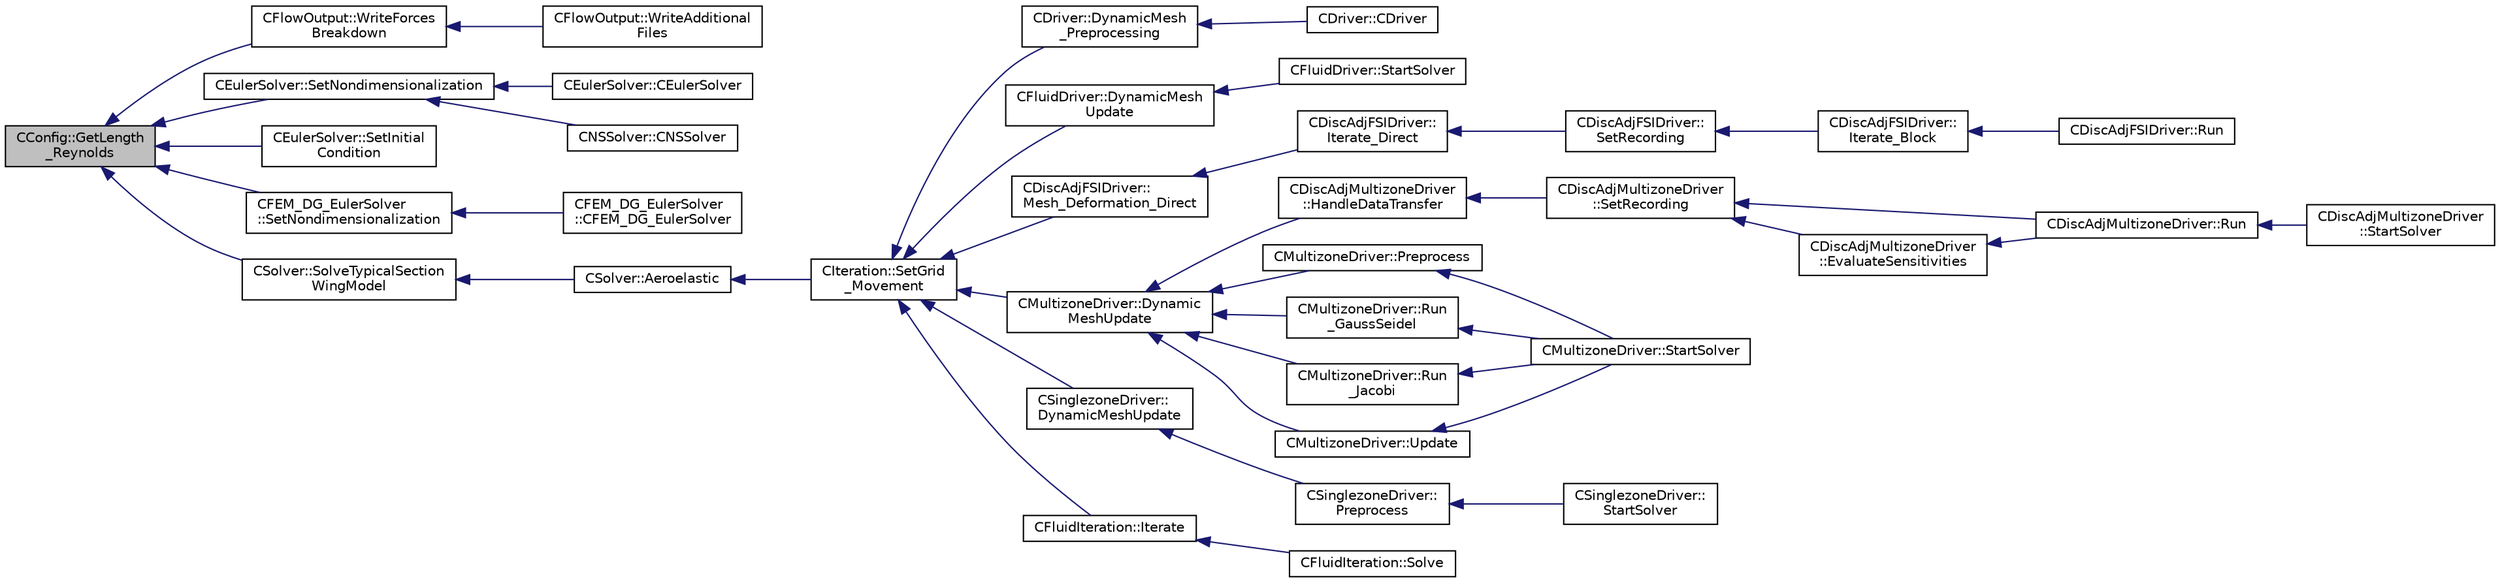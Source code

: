 digraph "CConfig::GetLength_Reynolds"
{
  edge [fontname="Helvetica",fontsize="10",labelfontname="Helvetica",labelfontsize="10"];
  node [fontname="Helvetica",fontsize="10",shape=record];
  rankdir="LR";
  Node6125 [label="CConfig::GetLength\l_Reynolds",height=0.2,width=0.4,color="black", fillcolor="grey75", style="filled", fontcolor="black"];
  Node6125 -> Node6126 [dir="back",color="midnightblue",fontsize="10",style="solid",fontname="Helvetica"];
  Node6126 [label="CFlowOutput::WriteForces\lBreakdown",height=0.2,width=0.4,color="black", fillcolor="white", style="filled",URL="$class_c_flow_output.html#afacedef2006aa6fcf8c9a312b5f4430c",tooltip="Write the forces breakdown file. "];
  Node6126 -> Node6127 [dir="back",color="midnightblue",fontsize="10",style="solid",fontname="Helvetica"];
  Node6127 [label="CFlowOutput::WriteAdditional\lFiles",height=0.2,width=0.4,color="black", fillcolor="white", style="filled",URL="$class_c_flow_output.html#aaac3fb7b2575967b157c306065ab1ea8",tooltip="Write any additional files defined for the current solver. "];
  Node6125 -> Node6128 [dir="back",color="midnightblue",fontsize="10",style="solid",fontname="Helvetica"];
  Node6128 [label="CEulerSolver::SetNondimensionalization",height=0.2,width=0.4,color="black", fillcolor="white", style="filled",URL="$class_c_euler_solver.html#a1c633d6e77fefb2e76308e2ba0af0c2c",tooltip="Set the solver nondimensionalization. "];
  Node6128 -> Node6129 [dir="back",color="midnightblue",fontsize="10",style="solid",fontname="Helvetica"];
  Node6129 [label="CEulerSolver::CEulerSolver",height=0.2,width=0.4,color="black", fillcolor="white", style="filled",URL="$class_c_euler_solver.html#ae1e74218b4e943111b100d7ddcbd4db9"];
  Node6128 -> Node6130 [dir="back",color="midnightblue",fontsize="10",style="solid",fontname="Helvetica"];
  Node6130 [label="CNSSolver::CNSSolver",height=0.2,width=0.4,color="black", fillcolor="white", style="filled",URL="$class_c_n_s_solver.html#a2a8ad49c42b4546696e631cf44b7788b"];
  Node6125 -> Node6131 [dir="back",color="midnightblue",fontsize="10",style="solid",fontname="Helvetica"];
  Node6131 [label="CEulerSolver::SetInitial\lCondition",height=0.2,width=0.4,color="black", fillcolor="white", style="filled",URL="$class_c_euler_solver.html#acd432e102632a115b8a1821f58b21340",tooltip="Set the initial condition for the Euler Equations. "];
  Node6125 -> Node6132 [dir="back",color="midnightblue",fontsize="10",style="solid",fontname="Helvetica"];
  Node6132 [label="CFEM_DG_EulerSolver\l::SetNondimensionalization",height=0.2,width=0.4,color="black", fillcolor="white", style="filled",URL="$class_c_f_e_m___d_g___euler_solver.html#a31316dc2fe564329d9bb372961b10a3a",tooltip="Set the fluid solver nondimensionalization. "];
  Node6132 -> Node6133 [dir="back",color="midnightblue",fontsize="10",style="solid",fontname="Helvetica"];
  Node6133 [label="CFEM_DG_EulerSolver\l::CFEM_DG_EulerSolver",height=0.2,width=0.4,color="black", fillcolor="white", style="filled",URL="$class_c_f_e_m___d_g___euler_solver.html#a70d30ef9e7cd7620d54ec73f4b1ed28c"];
  Node6125 -> Node6134 [dir="back",color="midnightblue",fontsize="10",style="solid",fontname="Helvetica"];
  Node6134 [label="CSolver::SolveTypicalSection\lWingModel",height=0.2,width=0.4,color="black", fillcolor="white", style="filled",URL="$class_c_solver.html#a13c86d41e468e5d7b9c7a21ab2008e19",tooltip="Solve the typical section wing model. "];
  Node6134 -> Node6135 [dir="back",color="midnightblue",fontsize="10",style="solid",fontname="Helvetica"];
  Node6135 [label="CSolver::Aeroelastic",height=0.2,width=0.4,color="black", fillcolor="white", style="filled",URL="$class_c_solver.html#af130046f03f282501efef2c117af6ced",tooltip="Prepares and solves the aeroelastic equations. "];
  Node6135 -> Node6136 [dir="back",color="midnightblue",fontsize="10",style="solid",fontname="Helvetica"];
  Node6136 [label="CIteration::SetGrid\l_Movement",height=0.2,width=0.4,color="black", fillcolor="white", style="filled",URL="$class_c_iteration.html#a7b36785762f6b0c214569b185b858b6c",tooltip="Updates the positions and grid velocities for dynamic meshes between physical time steps..."];
  Node6136 -> Node6137 [dir="back",color="midnightblue",fontsize="10",style="solid",fontname="Helvetica"];
  Node6137 [label="CDriver::DynamicMesh\l_Preprocessing",height=0.2,width=0.4,color="black", fillcolor="white", style="filled",URL="$class_c_driver.html#af585d91d9c08dbddcc2b3e67dd5f5af9",tooltip="GridMovement_Preprocessing. "];
  Node6137 -> Node6138 [dir="back",color="midnightblue",fontsize="10",style="solid",fontname="Helvetica"];
  Node6138 [label="CDriver::CDriver",height=0.2,width=0.4,color="black", fillcolor="white", style="filled",URL="$class_c_driver.html#a3fca4a013a6efa9bbb38fe78a86b5f3d",tooltip="Constructor of the class. "];
  Node6136 -> Node6139 [dir="back",color="midnightblue",fontsize="10",style="solid",fontname="Helvetica"];
  Node6139 [label="CFluidDriver::DynamicMesh\lUpdate",height=0.2,width=0.4,color="black", fillcolor="white", style="filled",URL="$class_c_fluid_driver.html#a4eee67049f34a1875a42afa470e9f828",tooltip="Perform a dynamic mesh deformation, included grid velocity computation and the update of the multigri..."];
  Node6139 -> Node6140 [dir="back",color="midnightblue",fontsize="10",style="solid",fontname="Helvetica"];
  Node6140 [label="CFluidDriver::StartSolver",height=0.2,width=0.4,color="black", fillcolor="white", style="filled",URL="$class_c_fluid_driver.html#a1c122d5a4b5f562f69a84aef2b8bd6d5",tooltip="Launch the computation for all zones and all physics. "];
  Node6136 -> Node6141 [dir="back",color="midnightblue",fontsize="10",style="solid",fontname="Helvetica"];
  Node6141 [label="CDiscAdjFSIDriver::\lMesh_Deformation_Direct",height=0.2,width=0.4,color="black", fillcolor="white", style="filled",URL="$class_c_disc_adj_f_s_i_driver.html#ad683500d6b3773af342165b1b18f5c59",tooltip="Run a direct mesh deformation. "];
  Node6141 -> Node6142 [dir="back",color="midnightblue",fontsize="10",style="solid",fontname="Helvetica"];
  Node6142 [label="CDiscAdjFSIDriver::\lIterate_Direct",height=0.2,width=0.4,color="black", fillcolor="white", style="filled",URL="$class_c_disc_adj_f_s_i_driver.html#acd9e7f14d860522e48ba2b6db34efd49",tooltip="Iterate the direct solver for recording. "];
  Node6142 -> Node6143 [dir="back",color="midnightblue",fontsize="10",style="solid",fontname="Helvetica"];
  Node6143 [label="CDiscAdjFSIDriver::\lSetRecording",height=0.2,width=0.4,color="black", fillcolor="white", style="filled",URL="$class_c_disc_adj_f_s_i_driver.html#ab07394a77802e469a321ccd1b10cb988",tooltip="Set the recording for a Discrete Adjoint iteration for the FSI problem. "];
  Node6143 -> Node6144 [dir="back",color="midnightblue",fontsize="10",style="solid",fontname="Helvetica"];
  Node6144 [label="CDiscAdjFSIDriver::\lIterate_Block",height=0.2,width=0.4,color="black", fillcolor="white", style="filled",URL="$class_c_disc_adj_f_s_i_driver.html#a84949f139fa795b7d34d6ff77e82eb5c",tooltip="Iterate a certain block for adjoint FSI - may be the whole set of variables or independent and subite..."];
  Node6144 -> Node6145 [dir="back",color="midnightblue",fontsize="10",style="solid",fontname="Helvetica"];
  Node6145 [label="CDiscAdjFSIDriver::Run",height=0.2,width=0.4,color="black", fillcolor="white", style="filled",URL="$class_c_disc_adj_f_s_i_driver.html#a2e965d6e9c4dcfc296077cae225cab21",tooltip="Run a Discrete Adjoint iteration for the FSI problem. "];
  Node6136 -> Node6146 [dir="back",color="midnightblue",fontsize="10",style="solid",fontname="Helvetica"];
  Node6146 [label="CMultizoneDriver::Dynamic\lMeshUpdate",height=0.2,width=0.4,color="black", fillcolor="white", style="filled",URL="$class_c_multizone_driver.html#ad28a95a48e9750237a5e2b1bf2c4aac9",tooltip="Perform a dynamic mesh deformation, included grid velocity computation and the update of the multigri..."];
  Node6146 -> Node6147 [dir="back",color="midnightblue",fontsize="10",style="solid",fontname="Helvetica"];
  Node6147 [label="CDiscAdjMultizoneDriver\l::HandleDataTransfer",height=0.2,width=0.4,color="black", fillcolor="white", style="filled",URL="$class_c_disc_adj_multizone_driver.html#ab33de05a7a1f77dcf60014a4a35dd4f1",tooltip="Transfer data between zones and update grids when required. "];
  Node6147 -> Node6148 [dir="back",color="midnightblue",fontsize="10",style="solid",fontname="Helvetica"];
  Node6148 [label="CDiscAdjMultizoneDriver\l::SetRecording",height=0.2,width=0.4,color="black", fillcolor="white", style="filled",URL="$class_c_disc_adj_multizone_driver.html#a441f8669a04147aacab7df463e1dd021",tooltip="Record one iteration of the primal problem within each zone. "];
  Node6148 -> Node6149 [dir="back",color="midnightblue",fontsize="10",style="solid",fontname="Helvetica"];
  Node6149 [label="CDiscAdjMultizoneDriver::Run",height=0.2,width=0.4,color="black", fillcolor="white", style="filled",URL="$class_c_disc_adj_multizone_driver.html#af996aecdb6d20aa4fc81c9b67295abf5",tooltip="[Overload] Run an discrete adjoint update of all solvers within multiple zones. "];
  Node6149 -> Node6150 [dir="back",color="midnightblue",fontsize="10",style="solid",fontname="Helvetica"];
  Node6150 [label="CDiscAdjMultizoneDriver\l::StartSolver",height=0.2,width=0.4,color="black", fillcolor="white", style="filled",URL="$class_c_disc_adj_multizone_driver.html#a75de0a1a482ceeed4301a384f1515092",tooltip="[Overload] Launch the computation for discrete adjoint multizone problems. "];
  Node6148 -> Node6151 [dir="back",color="midnightblue",fontsize="10",style="solid",fontname="Helvetica"];
  Node6151 [label="CDiscAdjMultizoneDriver\l::EvaluateSensitivities",height=0.2,width=0.4,color="black", fillcolor="white", style="filled",URL="$class_c_disc_adj_multizone_driver.html#ac2789097629674cfb7d4de64954024df",tooltip="Evaluate sensitivites for the current adjoint solution and output files. "];
  Node6151 -> Node6149 [dir="back",color="midnightblue",fontsize="10",style="solid",fontname="Helvetica"];
  Node6146 -> Node6152 [dir="back",color="midnightblue",fontsize="10",style="solid",fontname="Helvetica"];
  Node6152 [label="CMultizoneDriver::Preprocess",height=0.2,width=0.4,color="black", fillcolor="white", style="filled",URL="$class_c_multizone_driver.html#a29c97f0dff69501feb7d5f8fe2670088",tooltip="Preprocess the multizone iteration. "];
  Node6152 -> Node6153 [dir="back",color="midnightblue",fontsize="10",style="solid",fontname="Helvetica"];
  Node6153 [label="CMultizoneDriver::StartSolver",height=0.2,width=0.4,color="black", fillcolor="white", style="filled",URL="$class_c_multizone_driver.html#a03cfc000c383ef0d86d34e1c6aef5ff3",tooltip="[Overload] Launch the computation for multizone problems. "];
  Node6146 -> Node6154 [dir="back",color="midnightblue",fontsize="10",style="solid",fontname="Helvetica"];
  Node6154 [label="CMultizoneDriver::Run\l_GaussSeidel",height=0.2,width=0.4,color="black", fillcolor="white", style="filled",URL="$class_c_multizone_driver.html#a8036223cdbe0c0d4552f17f6bad9189b",tooltip="Run a Block Gauss-Seidel iteration in all physical zones. "];
  Node6154 -> Node6153 [dir="back",color="midnightblue",fontsize="10",style="solid",fontname="Helvetica"];
  Node6146 -> Node6155 [dir="back",color="midnightblue",fontsize="10",style="solid",fontname="Helvetica"];
  Node6155 [label="CMultizoneDriver::Run\l_Jacobi",height=0.2,width=0.4,color="black", fillcolor="white", style="filled",URL="$class_c_multizone_driver.html#a1bf2824daac5a10e8fb7387676eee338",tooltip="Run a Block-Jacobi iteration in all physical zones. "];
  Node6155 -> Node6153 [dir="back",color="midnightblue",fontsize="10",style="solid",fontname="Helvetica"];
  Node6146 -> Node6156 [dir="back",color="midnightblue",fontsize="10",style="solid",fontname="Helvetica"];
  Node6156 [label="CMultizoneDriver::Update",height=0.2,width=0.4,color="black", fillcolor="white", style="filled",URL="$class_c_multizone_driver.html#ac5d960382730c14b035965906cf02cb6",tooltip="Update the dual-time solution within multiple zones. "];
  Node6156 -> Node6153 [dir="back",color="midnightblue",fontsize="10",style="solid",fontname="Helvetica"];
  Node6136 -> Node6157 [dir="back",color="midnightblue",fontsize="10",style="solid",fontname="Helvetica"];
  Node6157 [label="CSinglezoneDriver::\lDynamicMeshUpdate",height=0.2,width=0.4,color="black", fillcolor="white", style="filled",URL="$class_c_singlezone_driver.html#a8cf4c7786b495d459818b656a7f6a357",tooltip="Perform a dynamic mesh deformation, included grid velocity computation and the update of the multigri..."];
  Node6157 -> Node6158 [dir="back",color="midnightblue",fontsize="10",style="solid",fontname="Helvetica"];
  Node6158 [label="CSinglezoneDriver::\lPreprocess",height=0.2,width=0.4,color="black", fillcolor="white", style="filled",URL="$class_c_singlezone_driver.html#adc6587c2d0cd656a4fbdebaf611fbbc8",tooltip="Preprocess the single-zone iteration. "];
  Node6158 -> Node6159 [dir="back",color="midnightblue",fontsize="10",style="solid",fontname="Helvetica"];
  Node6159 [label="CSinglezoneDriver::\lStartSolver",height=0.2,width=0.4,color="black", fillcolor="white", style="filled",URL="$class_c_singlezone_driver.html#a6eb4215f7ee740a6d5edb798110ce44a",tooltip="[Overload] Launch the computation for single-zone problems. "];
  Node6136 -> Node6160 [dir="back",color="midnightblue",fontsize="10",style="solid",fontname="Helvetica"];
  Node6160 [label="CFluidIteration::Iterate",height=0.2,width=0.4,color="black", fillcolor="white", style="filled",URL="$class_c_fluid_iteration.html#ab1379b4cba3d8c893395123fb6030986",tooltip="Perform a single iteration of the fluid system. "];
  Node6160 -> Node6161 [dir="back",color="midnightblue",fontsize="10",style="solid",fontname="Helvetica"];
  Node6161 [label="CFluidIteration::Solve",height=0.2,width=0.4,color="black", fillcolor="white", style="filled",URL="$class_c_fluid_iteration.html#ae22cd342c9c9d2ea5ac3f5103394ff80",tooltip="Iterate the fluid system for a number of Inner_Iter iterations. "];
}
